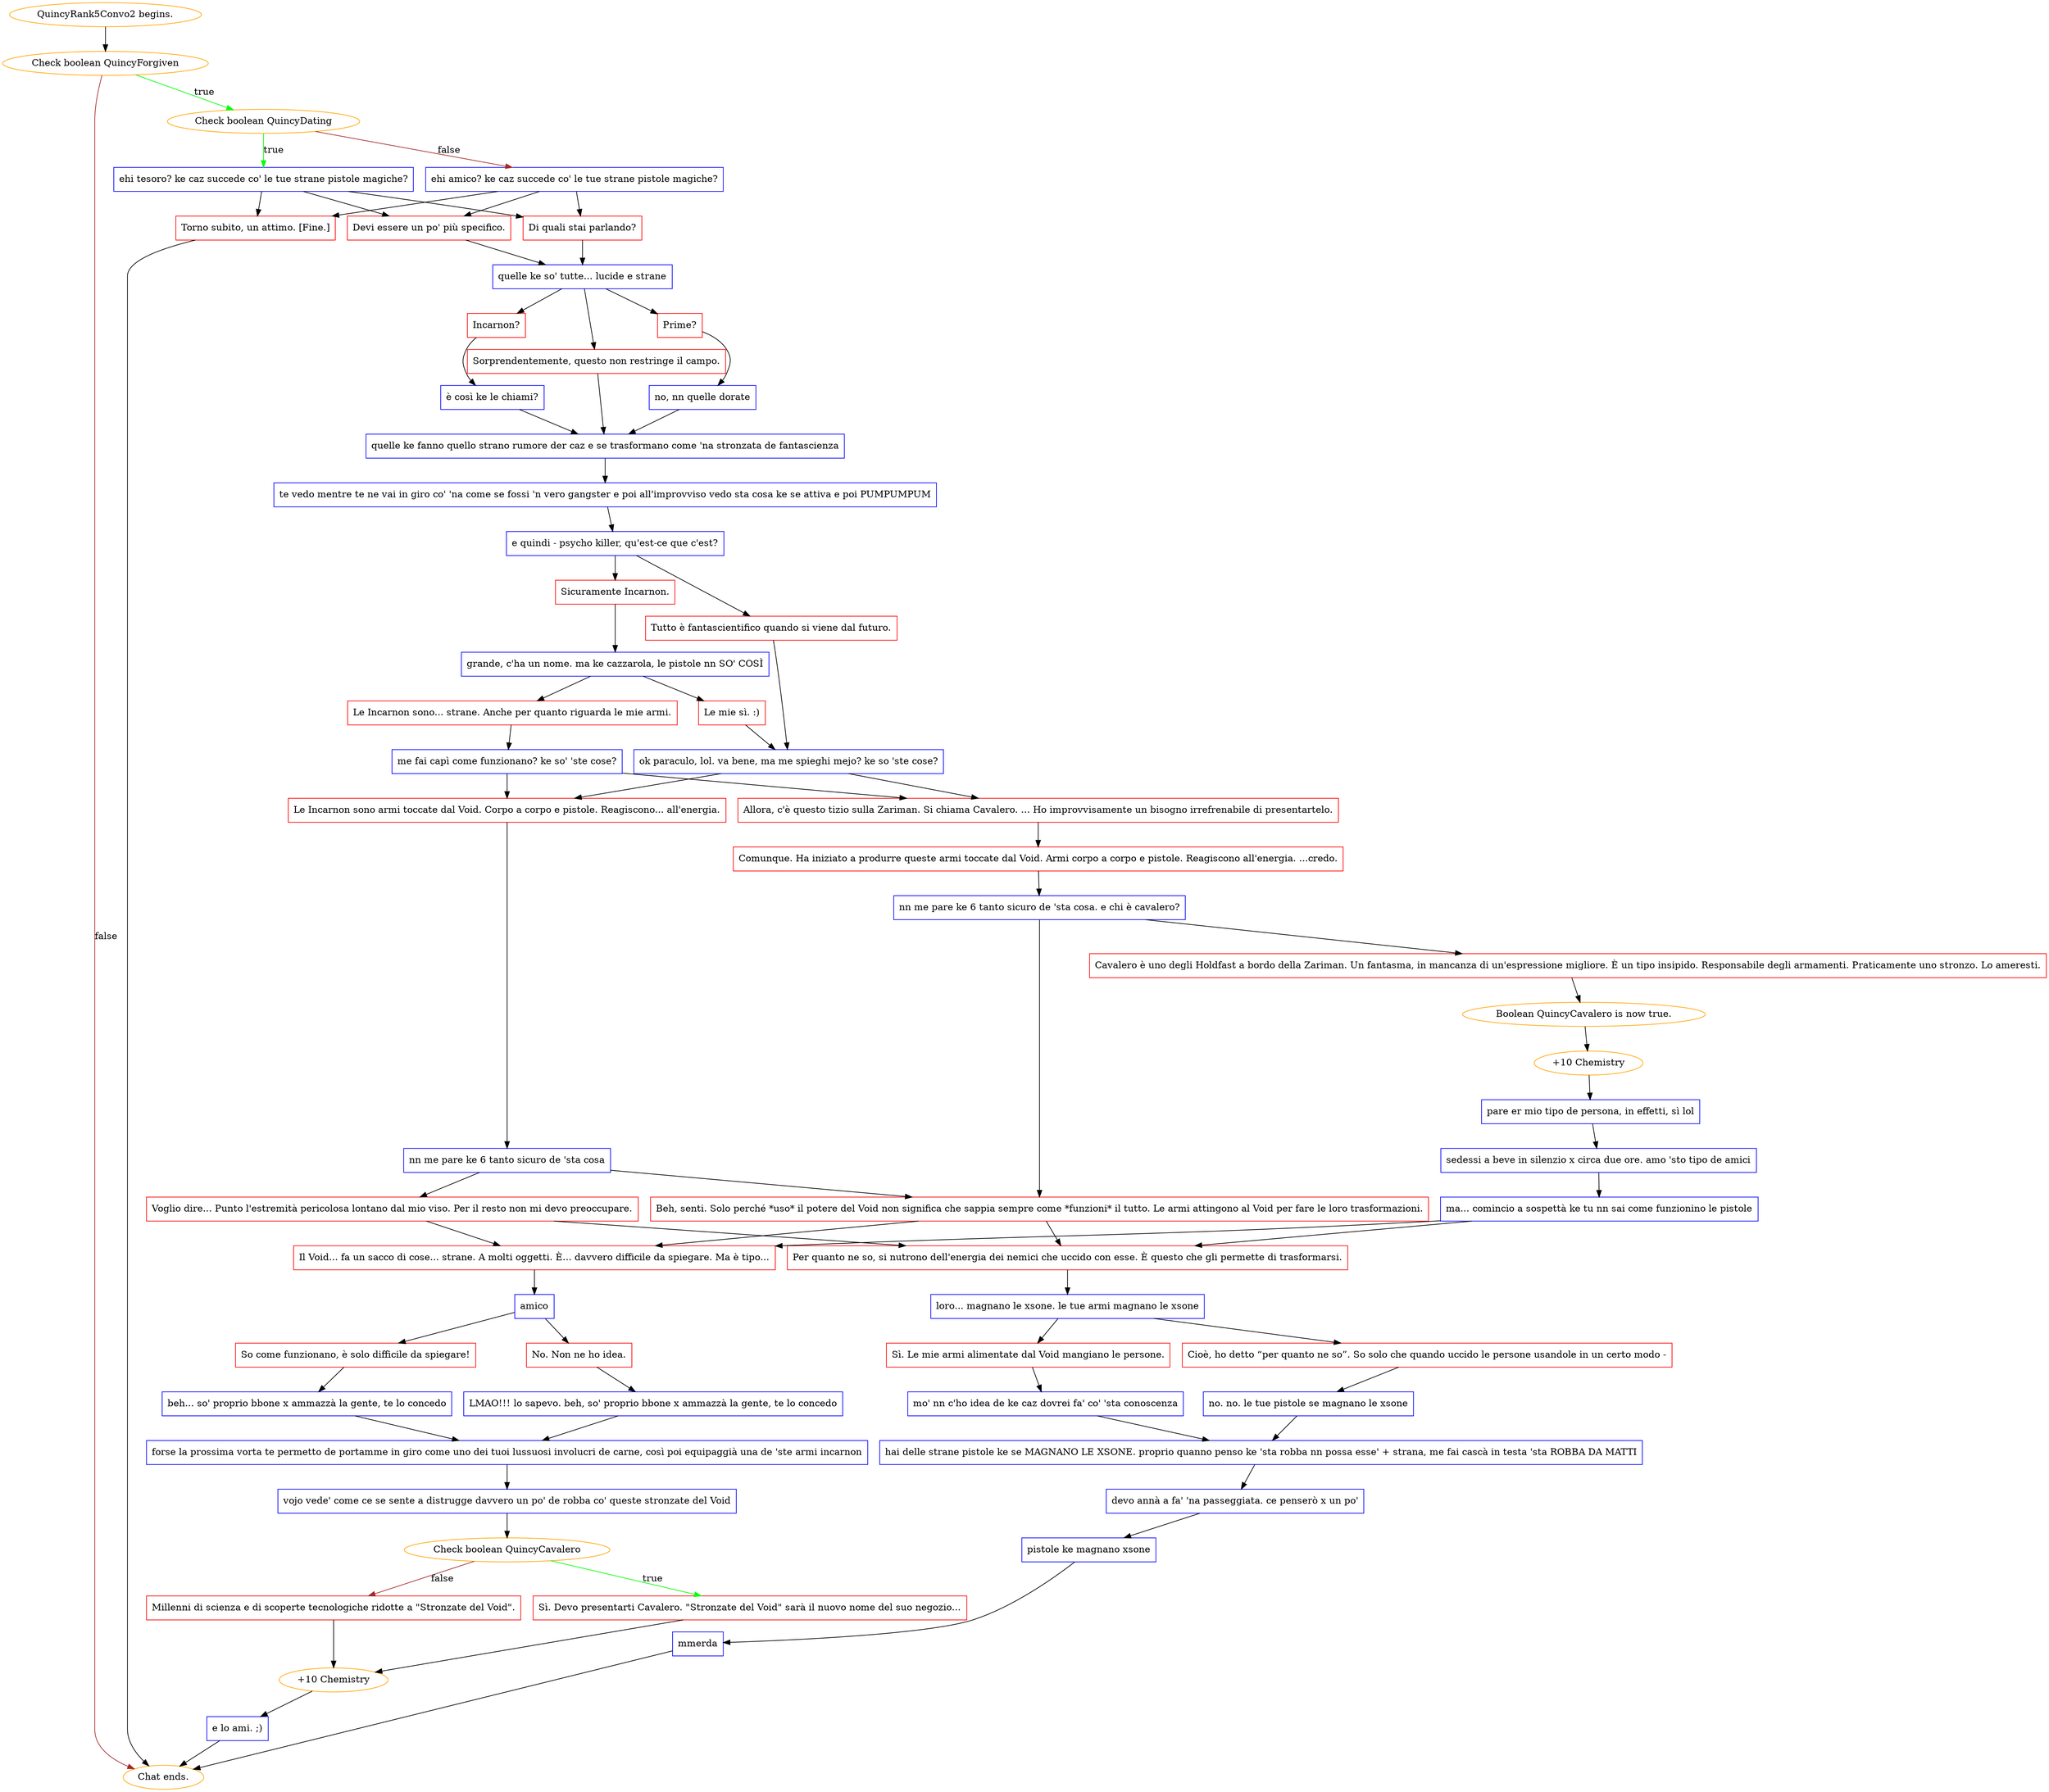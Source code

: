 digraph {
	"QuincyRank5Convo2 begins." [color=orange];
		"QuincyRank5Convo2 begins." -> j344524822;
	j344524822 [label="Check boolean QuincyForgiven",color=orange];
		j344524822 -> j3376611681 [label=true,color=green];
		j344524822 -> "Chat ends." [label=false,color=brown];
	j3376611681 [label="Check boolean QuincyDating",color=orange];
		j3376611681 -> j2493176613 [label=true,color=green];
		j3376611681 -> j2987412894 [label=false,color=brown];
	"Chat ends." [color=orange];
	j2493176613 [label="ehi tesoro? ke caz succede co' le tue strane pistole magiche?",shape=box,color=blue];
		j2493176613 -> j2502359931;
		j2493176613 -> j3763929165;
		j2493176613 -> j1705729031;
	j2987412894 [label="ehi amico? ke caz succede co' le tue strane pistole magiche?",shape=box,color=blue];
		j2987412894 -> j2502359931;
		j2987412894 -> j3763929165;
		j2987412894 -> j1705729031;
	j2502359931 [label="Di quali stai parlando?",shape=box,color=red];
		j2502359931 -> j1474780475;
	j3763929165 [label="Devi essere un po' più specifico.",shape=box,color=red];
		j3763929165 -> j1474780475;
	j1705729031 [label="Torno subito, un attimo. [Fine.]",shape=box,color=red];
		j1705729031 -> "Chat ends.";
	j1474780475 [label="quelle ke so' tutte... lucide e strane",shape=box,color=blue];
		j1474780475 -> j3180407962;
		j1474780475 -> j487175558;
		j1474780475 -> j3379102405;
	j3180407962 [label="Sorprendentemente, questo non restringe il campo.",shape=box,color=red];
		j3180407962 -> j4097732979;
	j487175558 [label="Prime?",shape=box,color=red];
		j487175558 -> j3668550385;
	j3379102405 [label="Incarnon?",shape=box,color=red];
		j3379102405 -> j2253595234;
	j4097732979 [label="quelle ke fanno quello strano rumore der caz e se trasformano come 'na stronzata de fantascienza",shape=box,color=blue];
		j4097732979 -> j671110868;
	j3668550385 [label="no, nn quelle dorate",shape=box,color=blue];
		j3668550385 -> j4097732979;
	j2253595234 [label="è così ke le chiami?",shape=box,color=blue];
		j2253595234 -> j4097732979;
	j671110868 [label="te vedo mentre te ne vai in giro co' 'na come se fossi 'n vero gangster e poi all'improvviso vedo sta cosa ke se attiva e poi PUMPUMPUM",shape=box,color=blue];
		j671110868 -> j1473168870;
	j1473168870 [label="e quindi - psycho killer, qu'est-ce que c'est?",shape=box,color=blue];
		j1473168870 -> j606981819;
		j1473168870 -> j1387997306;
	j606981819 [label="Sicuramente Incarnon.",shape=box,color=red];
		j606981819 -> j195586136;
	j1387997306 [label="Tutto è fantascientifico quando si viene dal futuro.",shape=box,color=red];
		j1387997306 -> j3657250814;
	j195586136 [label="grande, c'ha un nome. ma ke cazzarola, le pistole nn SO' COSÌ",shape=box,color=blue];
		j195586136 -> j2944774863;
		j195586136 -> j3090136601;
	j3657250814 [label="ok paraculo, lol. va bene, ma me spieghi mejo? ke so 'ste cose?",shape=box,color=blue];
		j3657250814 -> j3169363135;
		j3657250814 -> j1804661425;
	j2944774863 [label="Le Incarnon sono... strane. Anche per quanto riguarda le mie armi.",shape=box,color=red];
		j2944774863 -> j2136829824;
	j3090136601 [label="Le mie sì. :)",shape=box,color=red];
		j3090136601 -> j3657250814;
	j3169363135 [label="Le Incarnon sono armi toccate dal Void. Corpo a corpo e pistole. Reagiscono... all'energia.",shape=box,color=red];
		j3169363135 -> j3893821141;
	j1804661425 [label="Allora, c'è questo tizio sulla Zariman. Si chiama Cavalero. ... Ho improvvisamente un bisogno irrefrenabile di presentartelo.",shape=box,color=red];
		j1804661425 -> j1014913223;
	j2136829824 [label="me fai capì come funzionano? ke so' 'ste cose?",shape=box,color=blue];
		j2136829824 -> j3169363135;
		j2136829824 -> j1804661425;
	j3893821141 [label="nn me pare ke 6 tanto sicuro de 'sta cosa",shape=box,color=blue];
		j3893821141 -> j3619045595;
		j3893821141 -> j1262362683;
	j1014913223 [label="Comunque. Ha iniziato a produrre queste armi toccate dal Void. Armi corpo a corpo e pistole. Reagiscono all'energia. ...credo.",shape=box,color=red];
		j1014913223 -> j4128726500;
	j3619045595 [label="Voglio dire... Punto l'estremità pericolosa lontano dal mio viso. Per il resto non mi devo preoccupare.",shape=box,color=red];
		j3619045595 -> j872439163;
		j3619045595 -> j3330266019;
	j1262362683 [label="Beh, senti. Solo perché *uso* il potere del Void non significa che sappia sempre come *funzioni* il tutto. Le armi attingono al Void per fare le loro trasformazioni.",shape=box,color=red];
		j1262362683 -> j872439163;
		j1262362683 -> j3330266019;
	j4128726500 [label="nn me pare ke 6 tanto sicuro de 'sta cosa. e chi è cavalero?",shape=box,color=blue];
		j4128726500 -> j1262362683;
		j4128726500 -> j2379109787;
	j872439163 [label="Per quanto ne so, si nutrono dell'energia dei nemici che uccido con esse. È questo che gli permette di trasformarsi.",shape=box,color=red];
		j872439163 -> j4024826353;
	j3330266019 [label="Il Void... fa un sacco di cose... strane. A molti oggetti. È... davvero difficile da spiegare. Ma è tipo...",shape=box,color=red];
		j3330266019 -> j1671546978;
	j2379109787 [label="Cavalero è uno degli Holdfast a bordo della Zariman. Un fantasma, in mancanza di un'espressione migliore. È un tipo insipido. Responsabile degli armamenti. Praticamente uno stronzo. Lo ameresti.",shape=box,color=red];
		j2379109787 -> j4253830239;
	j4024826353 [label="loro... magnano le xsone. le tue armi magnano le xsone",shape=box,color=blue];
		j4024826353 -> j3198721606;
		j4024826353 -> j3160534728;
	j1671546978 [label="amico",shape=box,color=blue];
		j1671546978 -> j3566580946;
		j1671546978 -> j2299213285;
	j4253830239 [label="Boolean QuincyCavalero is now true.",color=orange];
		j4253830239 -> j2893535974;
	j3198721606 [label="Cioè, ho detto “per quanto ne so”. So solo che quando uccido le persone usandole in un certo modo -",shape=box,color=red];
		j3198721606 -> j4197256216;
	j3160534728 [label="Sì. Le mie armi alimentate dal Void mangiano le persone.",shape=box,color=red];
		j3160534728 -> j2206598453;
	j3566580946 [label="No. Non ne ho idea.",shape=box,color=red];
		j3566580946 -> j2949811651;
	j2299213285 [label="So come funzionano, è solo difficile da spiegare!",shape=box,color=red];
		j2299213285 -> j1690145674;
	j2893535974 [label="+10 Chemistry",color=orange];
		j2893535974 -> j3153624561;
	j4197256216 [label="no. no. le tue pistole se magnano le xsone",shape=box,color=blue];
		j4197256216 -> j2834916362;
	j2206598453 [label="mo' nn c'ho idea de ke caz dovrei fa' co' 'sta conoscenza",shape=box,color=blue];
		j2206598453 -> j2834916362;
	j2949811651 [label="LMAO!!! lo sapevo. beh, so' proprio bbone x ammazzà la gente, te lo concedo",shape=box,color=blue];
		j2949811651 -> j3885092053;
	j1690145674 [label="beh... so' proprio bbone x ammazzà la gente, te lo concedo",shape=box,color=blue];
		j1690145674 -> j3885092053;
	j3153624561 [label="pare er mio tipo de persona, in effetti, sì lol",shape=box,color=blue];
		j3153624561 -> j1500141724;
	j2834916362 [label="hai delle strane pistole ke se MAGNANO LE XSONE. proprio quanno penso ke 'sta robba nn possa esse' + strana, me fai cascà in testa 'sta ROBBA DA MATTI",shape=box,color=blue];
		j2834916362 -> j1234816546;
	j3885092053 [label="forse la prossima vorta te permetto de portamme in giro come uno dei tuoi lussuosi involucri de carne, così poi equipaggià una de 'ste armi incarnon",shape=box,color=blue];
		j3885092053 -> j498865075;
	j1500141724 [label="sedessi a beve in silenzio x circa due ore. amo 'sto tipo de amici",shape=box,color=blue];
		j1500141724 -> j164582329;
	j1234816546 [label="devo annà a fa' 'na passeggiata. ce penserò x un po'",shape=box,color=blue];
		j1234816546 -> j213857888;
	j498865075 [label="vojo vede' come ce se sente a distrugge davvero un po' de robba co' queste stronzate del Void",shape=box,color=blue];
		j498865075 -> j1580395653;
	j164582329 [label="ma... comincio a sospettà ke tu nn sai come funzionino le pistole",shape=box,color=blue];
		j164582329 -> j872439163;
		j164582329 -> j3330266019;
	j213857888 [label="pistole ke magnano xsone",shape=box,color=blue];
		j213857888 -> j1659664584;
	j1580395653 [label="Check boolean QuincyCavalero",color=orange];
		j1580395653 -> j2113505680 [label=true,color=green];
		j1580395653 -> j3860835164 [label=false,color=brown];
	j1659664584 [label="mmerda",shape=box,color=blue];
		j1659664584 -> "Chat ends.";
	j2113505680 [label="Sì. Devo presentarti Cavalero. \"Stronzate del Void\" sarà il nuovo nome del suo negozio...",shape=box,color=red];
		j2113505680 -> j1103950399;
	j3860835164 [label="Millenni di scienza e di scoperte tecnologiche ridotte a \"Stronzate del Void\".",shape=box,color=red];
		j3860835164 -> j1103950399;
	j1103950399 [label="+10 Chemistry",color=orange];
		j1103950399 -> j128453297;
	j128453297 [label="e lo ami. ;)",shape=box,color=blue];
		j128453297 -> "Chat ends.";
}